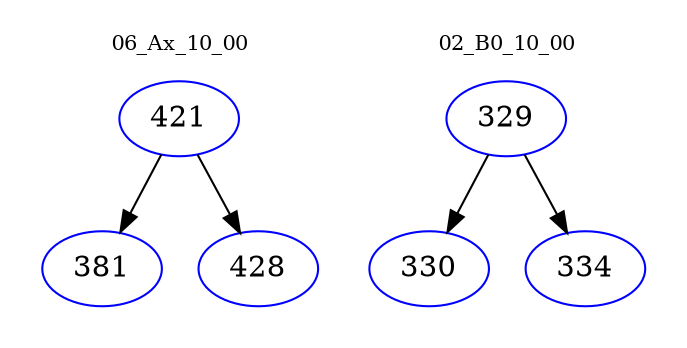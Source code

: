 digraph{
subgraph cluster_0 {
color = white
label = "06_Ax_10_00";
fontsize=10;
T0_421 [label="421", color="blue"]
T0_421 -> T0_381 [color="black"]
T0_381 [label="381", color="blue"]
T0_421 -> T0_428 [color="black"]
T0_428 [label="428", color="blue"]
}
subgraph cluster_1 {
color = white
label = "02_B0_10_00";
fontsize=10;
T1_329 [label="329", color="blue"]
T1_329 -> T1_330 [color="black"]
T1_330 [label="330", color="blue"]
T1_329 -> T1_334 [color="black"]
T1_334 [label="334", color="blue"]
}
}
